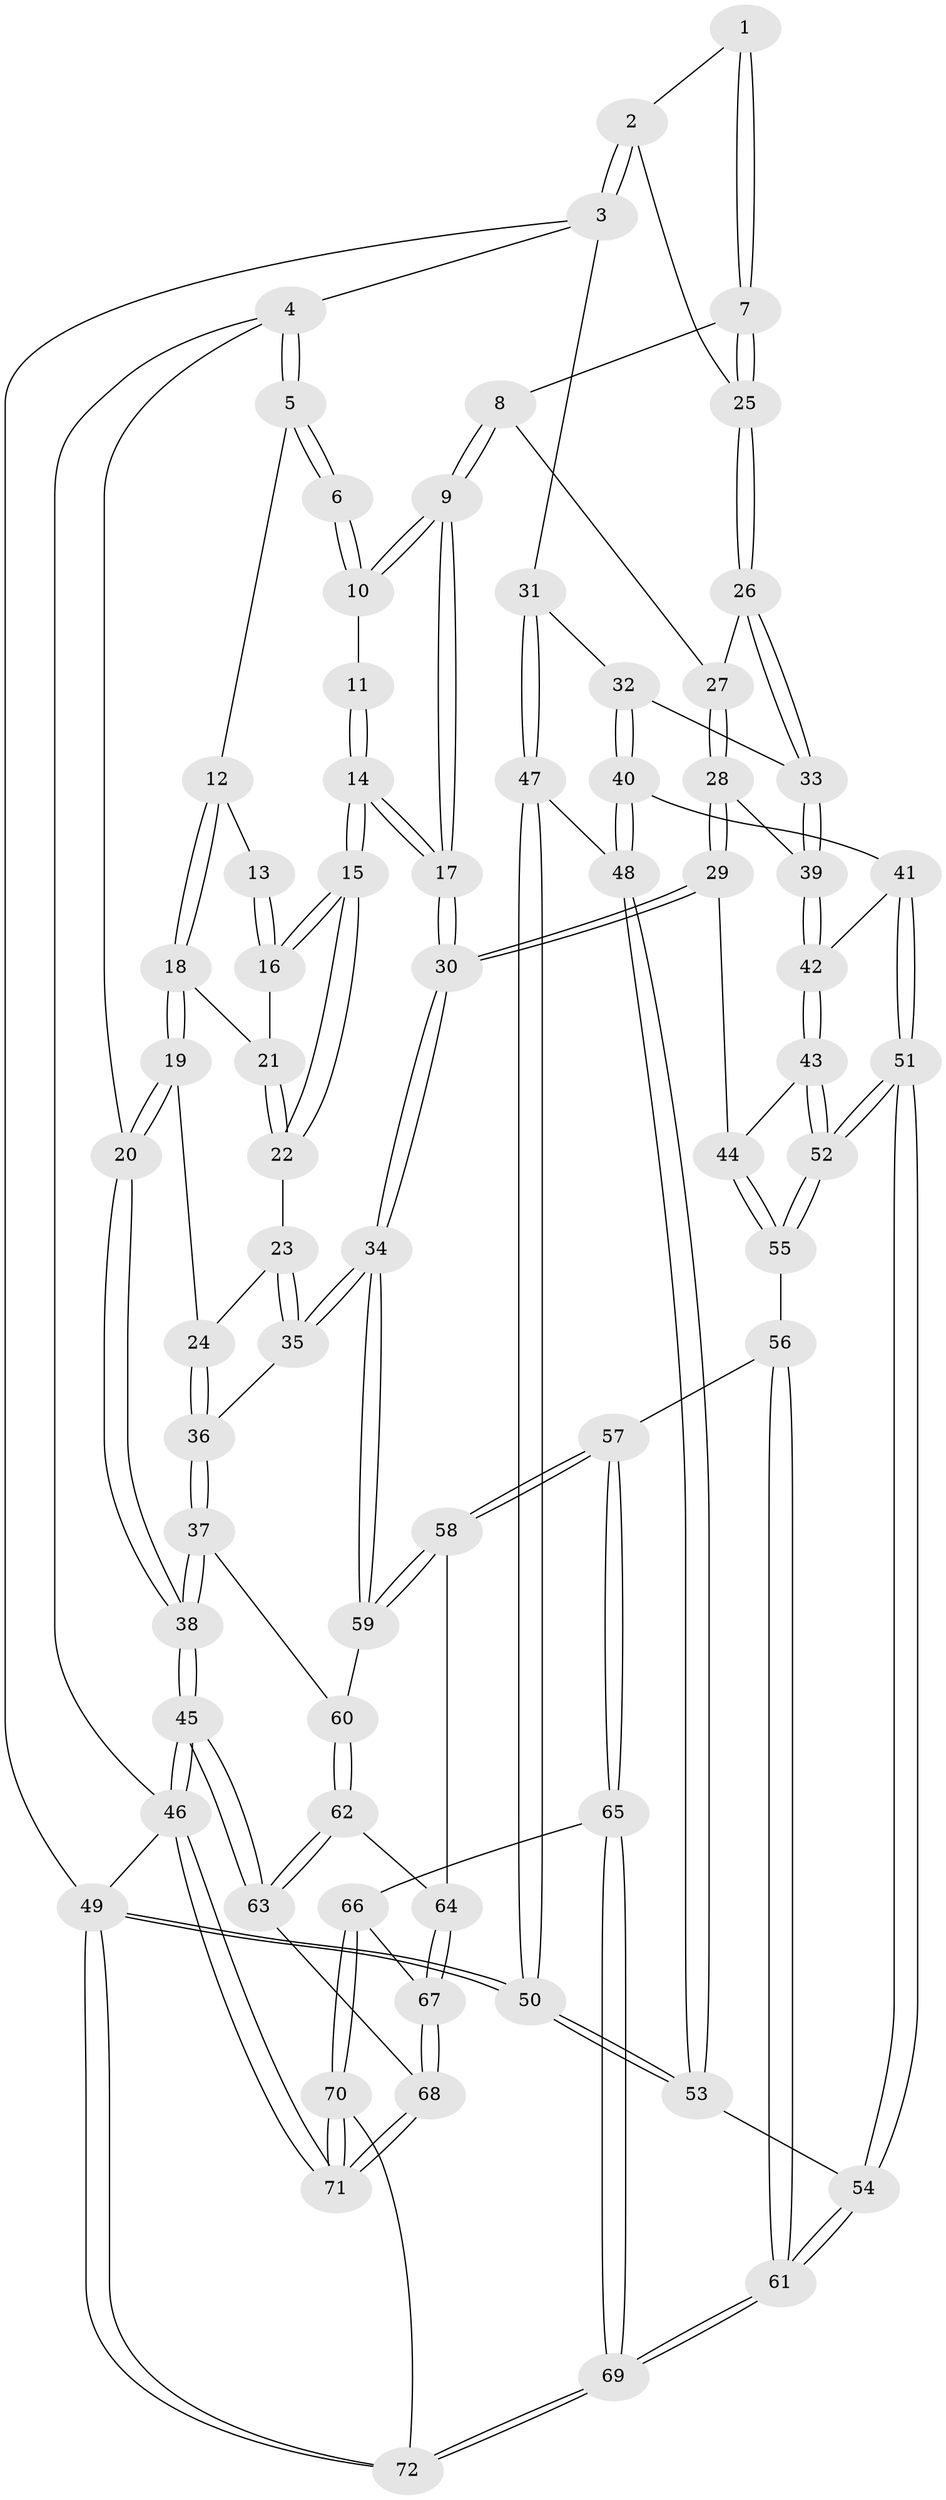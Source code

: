 // Generated by graph-tools (version 1.1) at 2025/00/03/09/25 05:00:50]
// undirected, 72 vertices, 177 edges
graph export_dot {
graph [start="1"]
  node [color=gray90,style=filled];
  1 [pos="+0.8049449725456955+0"];
  2 [pos="+1+0"];
  3 [pos="+1+0"];
  4 [pos="+0+0"];
  5 [pos="+0.01532321119383823+0"];
  6 [pos="+0.5405383180385931+0"];
  7 [pos="+0.6002903819546959+0.2572656913512548"];
  8 [pos="+0.5972115572048643+0.2582947584110187"];
  9 [pos="+0.5090183655023419+0.27371414431153474"];
  10 [pos="+0.4763232467258216+0.08776940241242584"];
  11 [pos="+0.32794188814957415+0.13525410884797456"];
  12 [pos="+0.1306945857310149+0"];
  13 [pos="+0.26274850179625336+0.10618737347035362"];
  14 [pos="+0.3894769855084415+0.3501304171647256"];
  15 [pos="+0.32218758680379905+0.32384326943852804"];
  16 [pos="+0.270369447984164+0.22720533942502968"];
  17 [pos="+0.4243922169623017+0.3757193690516898"];
  18 [pos="+0.13831585933799276+0.12009860815057909"];
  19 [pos="+0.10472828158294142+0.24790363462330814"];
  20 [pos="+0+0.16229044789954897"];
  21 [pos="+0.19474710548094298+0.20614451606604156"];
  22 [pos="+0.21608911760013857+0.3165299169553237"];
  23 [pos="+0.16790320413336282+0.33086271763182706"];
  24 [pos="+0.11328961002225757+0.3281428814664213"];
  25 [pos="+0.761617862739272+0.286450582576413"];
  26 [pos="+0.7730855888396526+0.33335553752284164"];
  27 [pos="+0.6476691352908083+0.36677363838874527"];
  28 [pos="+0.6723044452369373+0.4372539649738162"];
  29 [pos="+0.46422496056872764+0.4789184417124842"];
  30 [pos="+0.43001581289318297+0.46917734020043345"];
  31 [pos="+1+0.2627720114403997"];
  32 [pos="+0.8716293389937769+0.41599861318792924"];
  33 [pos="+0.782270794606629+0.36844943972973593"];
  34 [pos="+0.37126898951353093+0.5462627646380254"];
  35 [pos="+0.2145575108666325+0.4875295611083828"];
  36 [pos="+0+0.4807196853814115"];
  37 [pos="+0+0.49531689059266265"];
  38 [pos="+0+0.49651481445112833"];
  39 [pos="+0.7116547765258062+0.4391865379067"];
  40 [pos="+0.8749736910195585+0.498379094021076"];
  41 [pos="+0.8143352700811491+0.5356052502436389"];
  42 [pos="+0.7266171455120775+0.5171434224281379"];
  43 [pos="+0.6991086095288059+0.5667388490175024"];
  44 [pos="+0.5587114083901978+0.5480967470004919"];
  45 [pos="+0+1"];
  46 [pos="+0+1"];
  47 [pos="+1+0.5638140894056474"];
  48 [pos="+0.9584388986048042+0.5893848783384432"];
  49 [pos="+1+1"];
  50 [pos="+1+1"];
  51 [pos="+0.7788571041730642+0.7689639879033425"];
  52 [pos="+0.7534360241069611+0.7337535572253079"];
  53 [pos="+0.7954239659550636+0.7878418588706384"];
  54 [pos="+0.7866399214133536+0.7861744674334918"];
  55 [pos="+0.6043917052434506+0.6452796365610545"];
  56 [pos="+0.5455160849752703+0.7032536464241035"];
  57 [pos="+0.39755159330865325+0.7187943861102964"];
  58 [pos="+0.3725960055291901+0.6507822480060391"];
  59 [pos="+0.3578660819915173+0.5992065854532121"];
  60 [pos="+0.14492329203877513+0.667230120194128"];
  61 [pos="+0.7321733497106638+0.8178101422376004"];
  62 [pos="+0.1341813045893717+0.7439984949580336"];
  63 [pos="+0.10051569638557764+0.8423429454708599"];
  64 [pos="+0.2215760233101965+0.7662240394032139"];
  65 [pos="+0.39891718065554466+0.7399430371649887"];
  66 [pos="+0.34885742847455636+0.85546021037596"];
  67 [pos="+0.2735669680198914+0.8763834271046836"];
  68 [pos="+0.23109957965572678+0.8938960215791625"];
  69 [pos="+0.6493060308029782+0.8866244410452717"];
  70 [pos="+0.5200670023522873+1"];
  71 [pos="+0.17782654769214642+1"];
  72 [pos="+0.5349502828415126+1"];
  1 -- 2;
  1 -- 7;
  1 -- 7;
  2 -- 3;
  2 -- 3;
  2 -- 25;
  3 -- 4;
  3 -- 31;
  3 -- 49;
  4 -- 5;
  4 -- 5;
  4 -- 20;
  4 -- 46;
  5 -- 6;
  5 -- 6;
  5 -- 12;
  6 -- 10;
  6 -- 10;
  7 -- 8;
  7 -- 25;
  7 -- 25;
  8 -- 9;
  8 -- 9;
  8 -- 27;
  9 -- 10;
  9 -- 10;
  9 -- 17;
  9 -- 17;
  10 -- 11;
  11 -- 14;
  11 -- 14;
  12 -- 13;
  12 -- 18;
  12 -- 18;
  13 -- 16;
  13 -- 16;
  14 -- 15;
  14 -- 15;
  14 -- 17;
  14 -- 17;
  15 -- 16;
  15 -- 16;
  15 -- 22;
  15 -- 22;
  16 -- 21;
  17 -- 30;
  17 -- 30;
  18 -- 19;
  18 -- 19;
  18 -- 21;
  19 -- 20;
  19 -- 20;
  19 -- 24;
  20 -- 38;
  20 -- 38;
  21 -- 22;
  21 -- 22;
  22 -- 23;
  23 -- 24;
  23 -- 35;
  23 -- 35;
  24 -- 36;
  24 -- 36;
  25 -- 26;
  25 -- 26;
  26 -- 27;
  26 -- 33;
  26 -- 33;
  27 -- 28;
  27 -- 28;
  28 -- 29;
  28 -- 29;
  28 -- 39;
  29 -- 30;
  29 -- 30;
  29 -- 44;
  30 -- 34;
  30 -- 34;
  31 -- 32;
  31 -- 47;
  31 -- 47;
  32 -- 33;
  32 -- 40;
  32 -- 40;
  33 -- 39;
  33 -- 39;
  34 -- 35;
  34 -- 35;
  34 -- 59;
  34 -- 59;
  35 -- 36;
  36 -- 37;
  36 -- 37;
  37 -- 38;
  37 -- 38;
  37 -- 60;
  38 -- 45;
  38 -- 45;
  39 -- 42;
  39 -- 42;
  40 -- 41;
  40 -- 48;
  40 -- 48;
  41 -- 42;
  41 -- 51;
  41 -- 51;
  42 -- 43;
  42 -- 43;
  43 -- 44;
  43 -- 52;
  43 -- 52;
  44 -- 55;
  44 -- 55;
  45 -- 46;
  45 -- 46;
  45 -- 63;
  45 -- 63;
  46 -- 71;
  46 -- 71;
  46 -- 49;
  47 -- 48;
  47 -- 50;
  47 -- 50;
  48 -- 53;
  48 -- 53;
  49 -- 50;
  49 -- 50;
  49 -- 72;
  49 -- 72;
  50 -- 53;
  50 -- 53;
  51 -- 52;
  51 -- 52;
  51 -- 54;
  51 -- 54;
  52 -- 55;
  52 -- 55;
  53 -- 54;
  54 -- 61;
  54 -- 61;
  55 -- 56;
  56 -- 57;
  56 -- 61;
  56 -- 61;
  57 -- 58;
  57 -- 58;
  57 -- 65;
  57 -- 65;
  58 -- 59;
  58 -- 59;
  58 -- 64;
  59 -- 60;
  60 -- 62;
  60 -- 62;
  61 -- 69;
  61 -- 69;
  62 -- 63;
  62 -- 63;
  62 -- 64;
  63 -- 68;
  64 -- 67;
  64 -- 67;
  65 -- 66;
  65 -- 69;
  65 -- 69;
  66 -- 67;
  66 -- 70;
  66 -- 70;
  67 -- 68;
  67 -- 68;
  68 -- 71;
  68 -- 71;
  69 -- 72;
  69 -- 72;
  70 -- 71;
  70 -- 71;
  70 -- 72;
}
